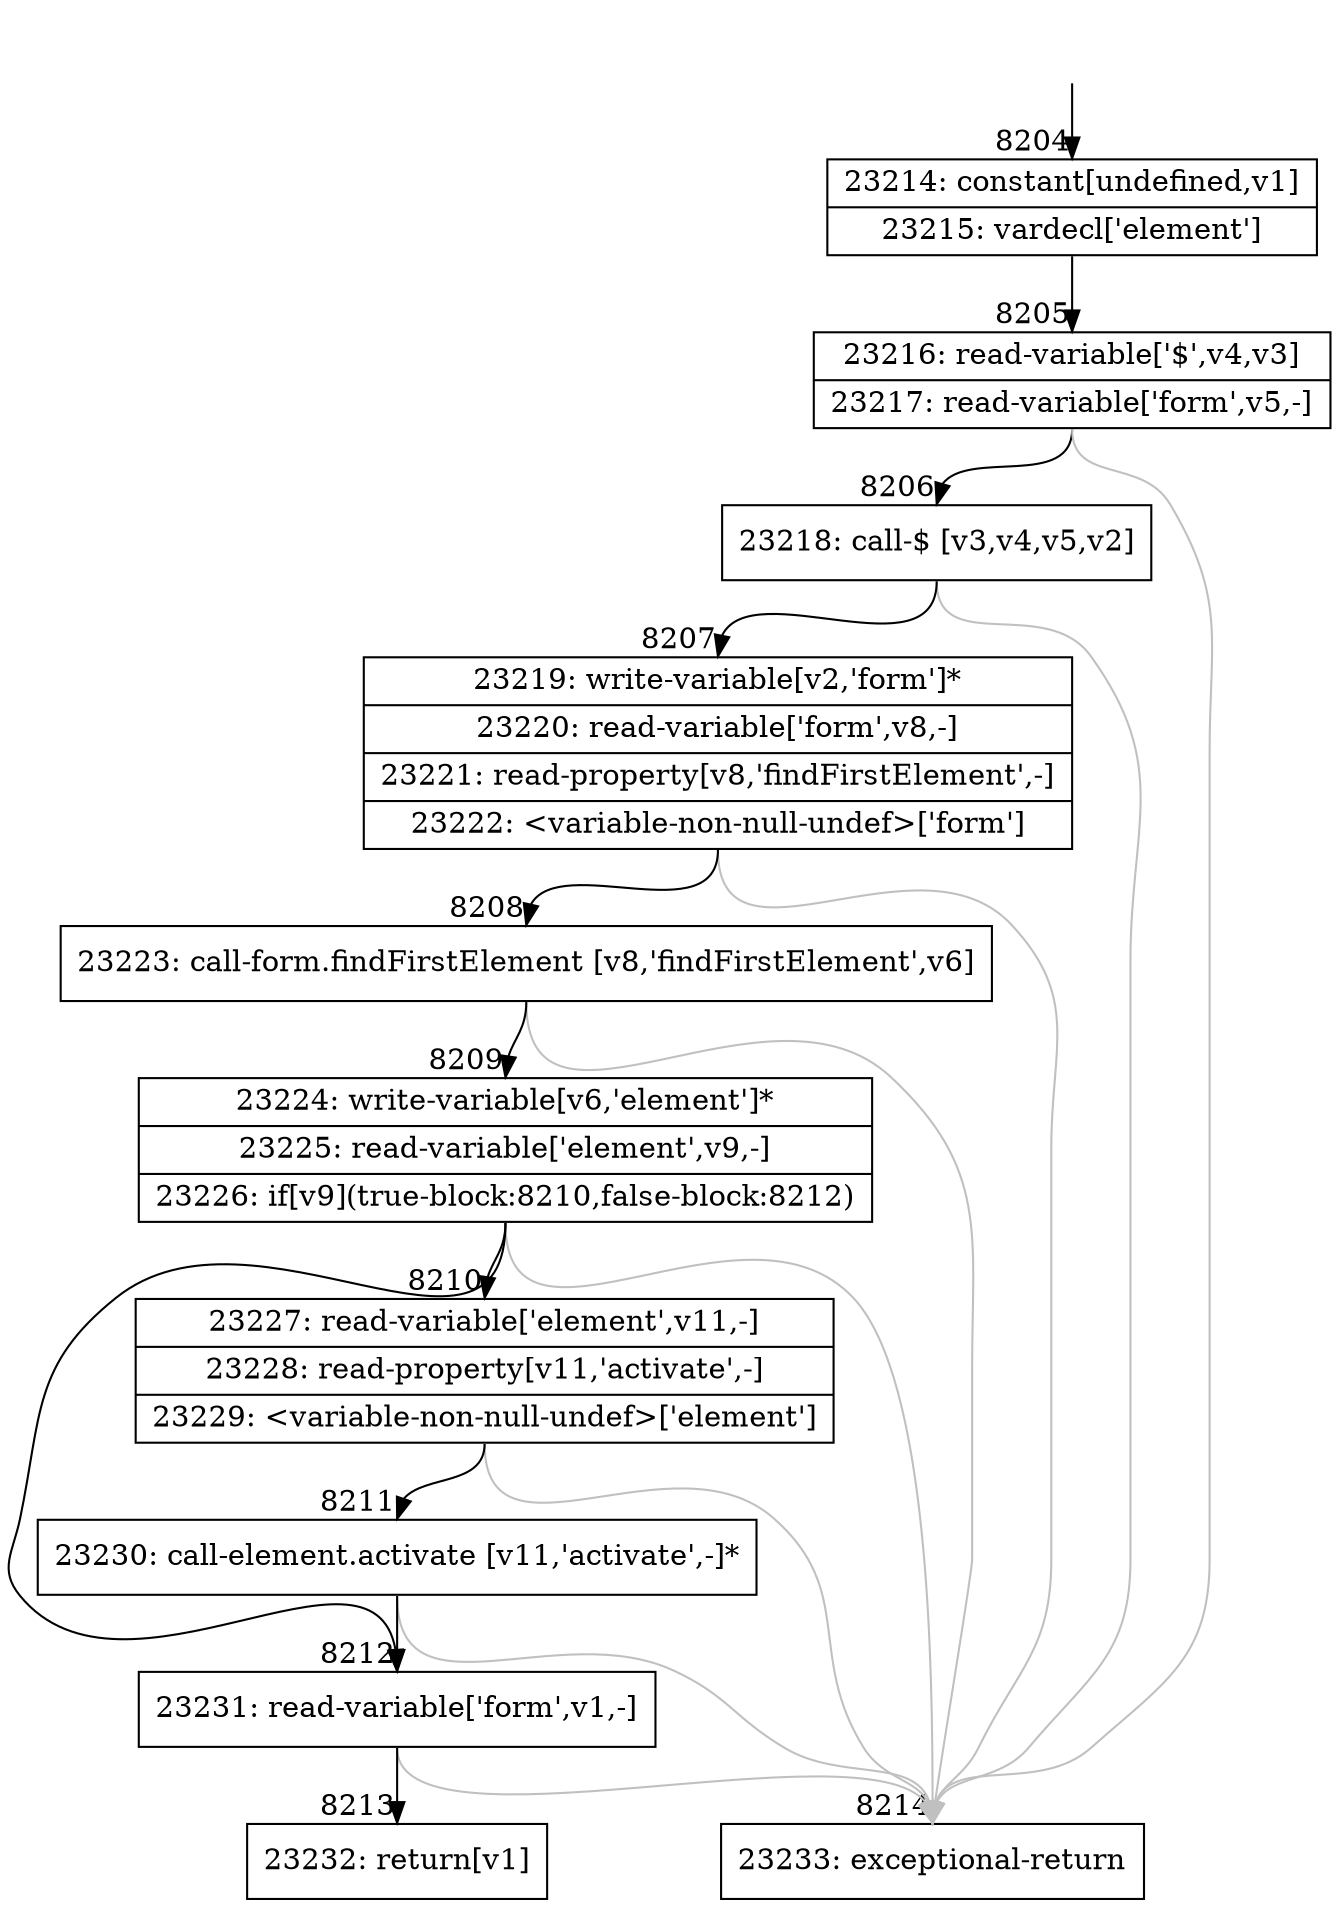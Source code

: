 digraph {
rankdir="TD"
BB_entry607[shape=none,label=""];
BB_entry607 -> BB8204 [tailport=s, headport=n, headlabel="    8204"]
BB8204 [shape=record label="{23214: constant[undefined,v1]|23215: vardecl['element']}" ] 
BB8204 -> BB8205 [tailport=s, headport=n, headlabel="      8205"]
BB8205 [shape=record label="{23216: read-variable['$',v4,v3]|23217: read-variable['form',v5,-]}" ] 
BB8205 -> BB8206 [tailport=s, headport=n, headlabel="      8206"]
BB8205 -> BB8214 [tailport=s, headport=n, color=gray, headlabel="      8214"]
BB8206 [shape=record label="{23218: call-$ [v3,v4,v5,v2]}" ] 
BB8206 -> BB8207 [tailport=s, headport=n, headlabel="      8207"]
BB8206 -> BB8214 [tailport=s, headport=n, color=gray]
BB8207 [shape=record label="{23219: write-variable[v2,'form']*|23220: read-variable['form',v8,-]|23221: read-property[v8,'findFirstElement',-]|23222: \<variable-non-null-undef\>['form']}" ] 
BB8207 -> BB8208 [tailport=s, headport=n, headlabel="      8208"]
BB8207 -> BB8214 [tailport=s, headport=n, color=gray]
BB8208 [shape=record label="{23223: call-form.findFirstElement [v8,'findFirstElement',v6]}" ] 
BB8208 -> BB8209 [tailport=s, headport=n, headlabel="      8209"]
BB8208 -> BB8214 [tailport=s, headport=n, color=gray]
BB8209 [shape=record label="{23224: write-variable[v6,'element']*|23225: read-variable['element',v9,-]|23226: if[v9](true-block:8210,false-block:8212)}" ] 
BB8209 -> BB8210 [tailport=s, headport=n, headlabel="      8210"]
BB8209 -> BB8212 [tailport=s, headport=n, headlabel="      8212"]
BB8209 -> BB8214 [tailport=s, headport=n, color=gray]
BB8210 [shape=record label="{23227: read-variable['element',v11,-]|23228: read-property[v11,'activate',-]|23229: \<variable-non-null-undef\>['element']}" ] 
BB8210 -> BB8211 [tailport=s, headport=n, headlabel="      8211"]
BB8210 -> BB8214 [tailport=s, headport=n, color=gray]
BB8211 [shape=record label="{23230: call-element.activate [v11,'activate',-]*}" ] 
BB8211 -> BB8212 [tailport=s, headport=n]
BB8211 -> BB8214 [tailport=s, headport=n, color=gray]
BB8212 [shape=record label="{23231: read-variable['form',v1,-]}" ] 
BB8212 -> BB8213 [tailport=s, headport=n, headlabel="      8213"]
BB8212 -> BB8214 [tailport=s, headport=n, color=gray]
BB8213 [shape=record label="{23232: return[v1]}" ] 
BB8214 [shape=record label="{23233: exceptional-return}" ] 
//#$~ 6362
}
